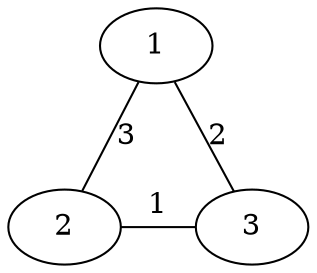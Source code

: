 graph{
    1 -- 2 [label="3"];
    2 -- 3 [label="1"];
    1 -- 3 [label="2"];
    {rank=same;2,3}
}
